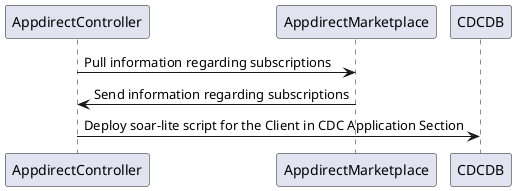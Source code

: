 @startuml


AppdirectController -> AppdirectMarketplace: Pull information regarding subscriptions
AppdirectMarketplace -> AppdirectController: Send information regarding subscriptions

AppdirectController -> CDCDB: Deploy soar-lite script for the Client in CDC Application Section


@enduml
